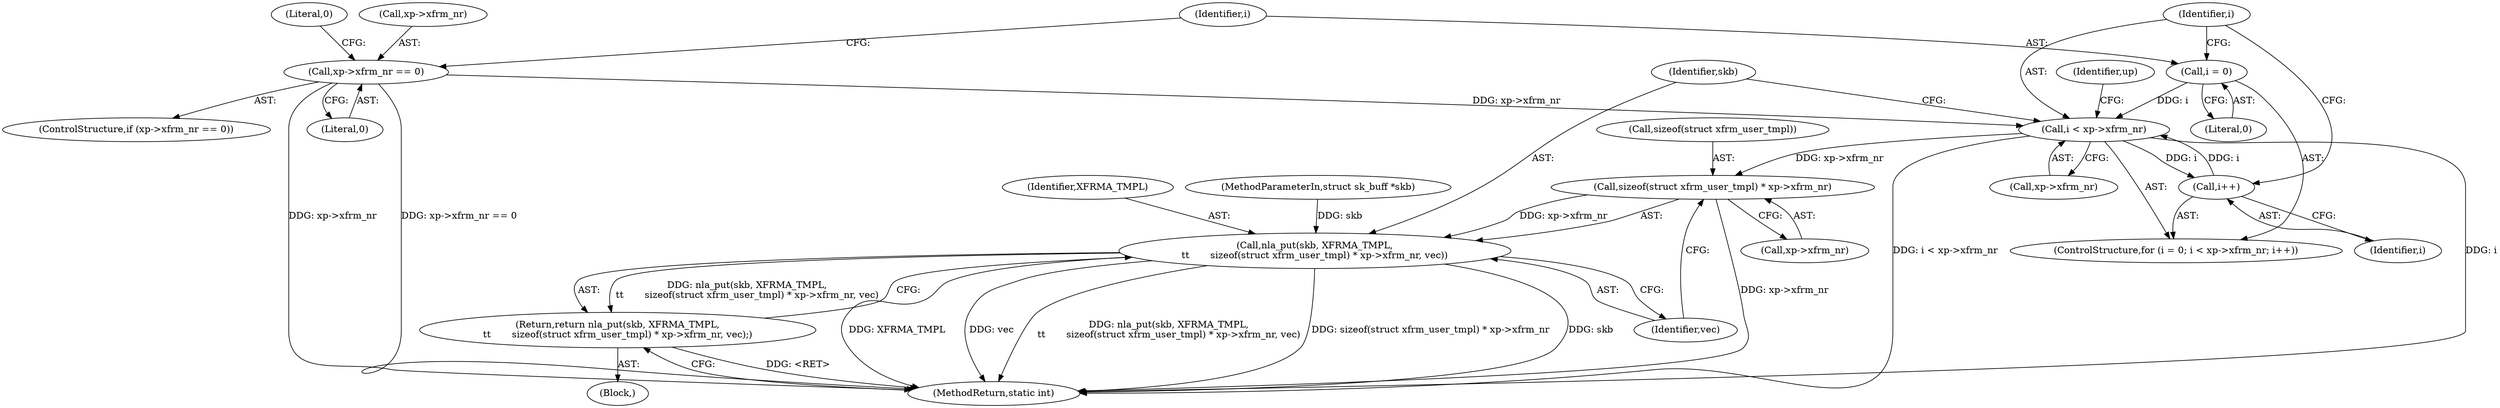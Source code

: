 digraph "0_linux_1f86840f897717f86d523a13e99a447e6a5d2fa5@API" {
"1000234" [label="(Call,sizeof(struct xfrm_user_tmpl) * xp->xfrm_nr)"];
"1000118" [label="(Call,i < xp->xfrm_nr)"];
"1000115" [label="(Call,i = 0)"];
"1000123" [label="(Call,i++)"];
"1000107" [label="(Call,xp->xfrm_nr == 0)"];
"1000231" [label="(Call,nla_put(skb, XFRMA_TMPL,\n\t\t       sizeof(struct xfrm_user_tmpl) * xp->xfrm_nr, vec))"];
"1000230" [label="(Return,return nla_put(skb, XFRMA_TMPL,\n\t\t       sizeof(struct xfrm_user_tmpl) * xp->xfrm_nr, vec);)"];
"1000123" [label="(Call,i++)"];
"1000113" [label="(Literal,0)"];
"1000241" [label="(MethodReturn,static int)"];
"1000232" [label="(Identifier,skb)"];
"1000240" [label="(Identifier,vec)"];
"1000115" [label="(Call,i = 0)"];
"1000119" [label="(Identifier,i)"];
"1000235" [label="(Call,sizeof(struct xfrm_user_tmpl))"];
"1000233" [label="(Identifier,XFRMA_TMPL)"];
"1000237" [label="(Call,xp->xfrm_nr)"];
"1000234" [label="(Call,sizeof(struct xfrm_user_tmpl) * xp->xfrm_nr)"];
"1000124" [label="(Identifier,i)"];
"1000114" [label="(ControlStructure,for (i = 0; i < xp->xfrm_nr; i++))"];
"1000230" [label="(Return,return nla_put(skb, XFRMA_TMPL,\n\t\t       sizeof(struct xfrm_user_tmpl) * xp->xfrm_nr, vec);)"];
"1000116" [label="(Identifier,i)"];
"1000111" [label="(Literal,0)"];
"1000117" [label="(Literal,0)"];
"1000108" [label="(Call,xp->xfrm_nr)"];
"1000128" [label="(Identifier,up)"];
"1000106" [label="(ControlStructure,if (xp->xfrm_nr == 0))"];
"1000231" [label="(Call,nla_put(skb, XFRMA_TMPL,\n\t\t       sizeof(struct xfrm_user_tmpl) * xp->xfrm_nr, vec))"];
"1000103" [label="(Block,)"];
"1000120" [label="(Call,xp->xfrm_nr)"];
"1000107" [label="(Call,xp->xfrm_nr == 0)"];
"1000118" [label="(Call,i < xp->xfrm_nr)"];
"1000102" [label="(MethodParameterIn,struct sk_buff *skb)"];
"1000234" -> "1000231"  [label="AST: "];
"1000234" -> "1000237"  [label="CFG: "];
"1000235" -> "1000234"  [label="AST: "];
"1000237" -> "1000234"  [label="AST: "];
"1000240" -> "1000234"  [label="CFG: "];
"1000234" -> "1000241"  [label="DDG: xp->xfrm_nr"];
"1000234" -> "1000231"  [label="DDG: xp->xfrm_nr"];
"1000118" -> "1000234"  [label="DDG: xp->xfrm_nr"];
"1000118" -> "1000114"  [label="AST: "];
"1000118" -> "1000120"  [label="CFG: "];
"1000119" -> "1000118"  [label="AST: "];
"1000120" -> "1000118"  [label="AST: "];
"1000128" -> "1000118"  [label="CFG: "];
"1000232" -> "1000118"  [label="CFG: "];
"1000118" -> "1000241"  [label="DDG: i"];
"1000118" -> "1000241"  [label="DDG: i < xp->xfrm_nr"];
"1000115" -> "1000118"  [label="DDG: i"];
"1000123" -> "1000118"  [label="DDG: i"];
"1000107" -> "1000118"  [label="DDG: xp->xfrm_nr"];
"1000118" -> "1000123"  [label="DDG: i"];
"1000115" -> "1000114"  [label="AST: "];
"1000115" -> "1000117"  [label="CFG: "];
"1000116" -> "1000115"  [label="AST: "];
"1000117" -> "1000115"  [label="AST: "];
"1000119" -> "1000115"  [label="CFG: "];
"1000123" -> "1000114"  [label="AST: "];
"1000123" -> "1000124"  [label="CFG: "];
"1000124" -> "1000123"  [label="AST: "];
"1000119" -> "1000123"  [label="CFG: "];
"1000107" -> "1000106"  [label="AST: "];
"1000107" -> "1000111"  [label="CFG: "];
"1000108" -> "1000107"  [label="AST: "];
"1000111" -> "1000107"  [label="AST: "];
"1000113" -> "1000107"  [label="CFG: "];
"1000116" -> "1000107"  [label="CFG: "];
"1000107" -> "1000241"  [label="DDG: xp->xfrm_nr"];
"1000107" -> "1000241"  [label="DDG: xp->xfrm_nr == 0"];
"1000231" -> "1000230"  [label="AST: "];
"1000231" -> "1000240"  [label="CFG: "];
"1000232" -> "1000231"  [label="AST: "];
"1000233" -> "1000231"  [label="AST: "];
"1000240" -> "1000231"  [label="AST: "];
"1000230" -> "1000231"  [label="CFG: "];
"1000231" -> "1000241"  [label="DDG: XFRMA_TMPL"];
"1000231" -> "1000241"  [label="DDG: vec"];
"1000231" -> "1000241"  [label="DDG: nla_put(skb, XFRMA_TMPL,\n\t\t       sizeof(struct xfrm_user_tmpl) * xp->xfrm_nr, vec)"];
"1000231" -> "1000241"  [label="DDG: skb"];
"1000231" -> "1000241"  [label="DDG: sizeof(struct xfrm_user_tmpl) * xp->xfrm_nr"];
"1000231" -> "1000230"  [label="DDG: nla_put(skb, XFRMA_TMPL,\n\t\t       sizeof(struct xfrm_user_tmpl) * xp->xfrm_nr, vec)"];
"1000102" -> "1000231"  [label="DDG: skb"];
"1000230" -> "1000103"  [label="AST: "];
"1000241" -> "1000230"  [label="CFG: "];
"1000230" -> "1000241"  [label="DDG: <RET>"];
}
